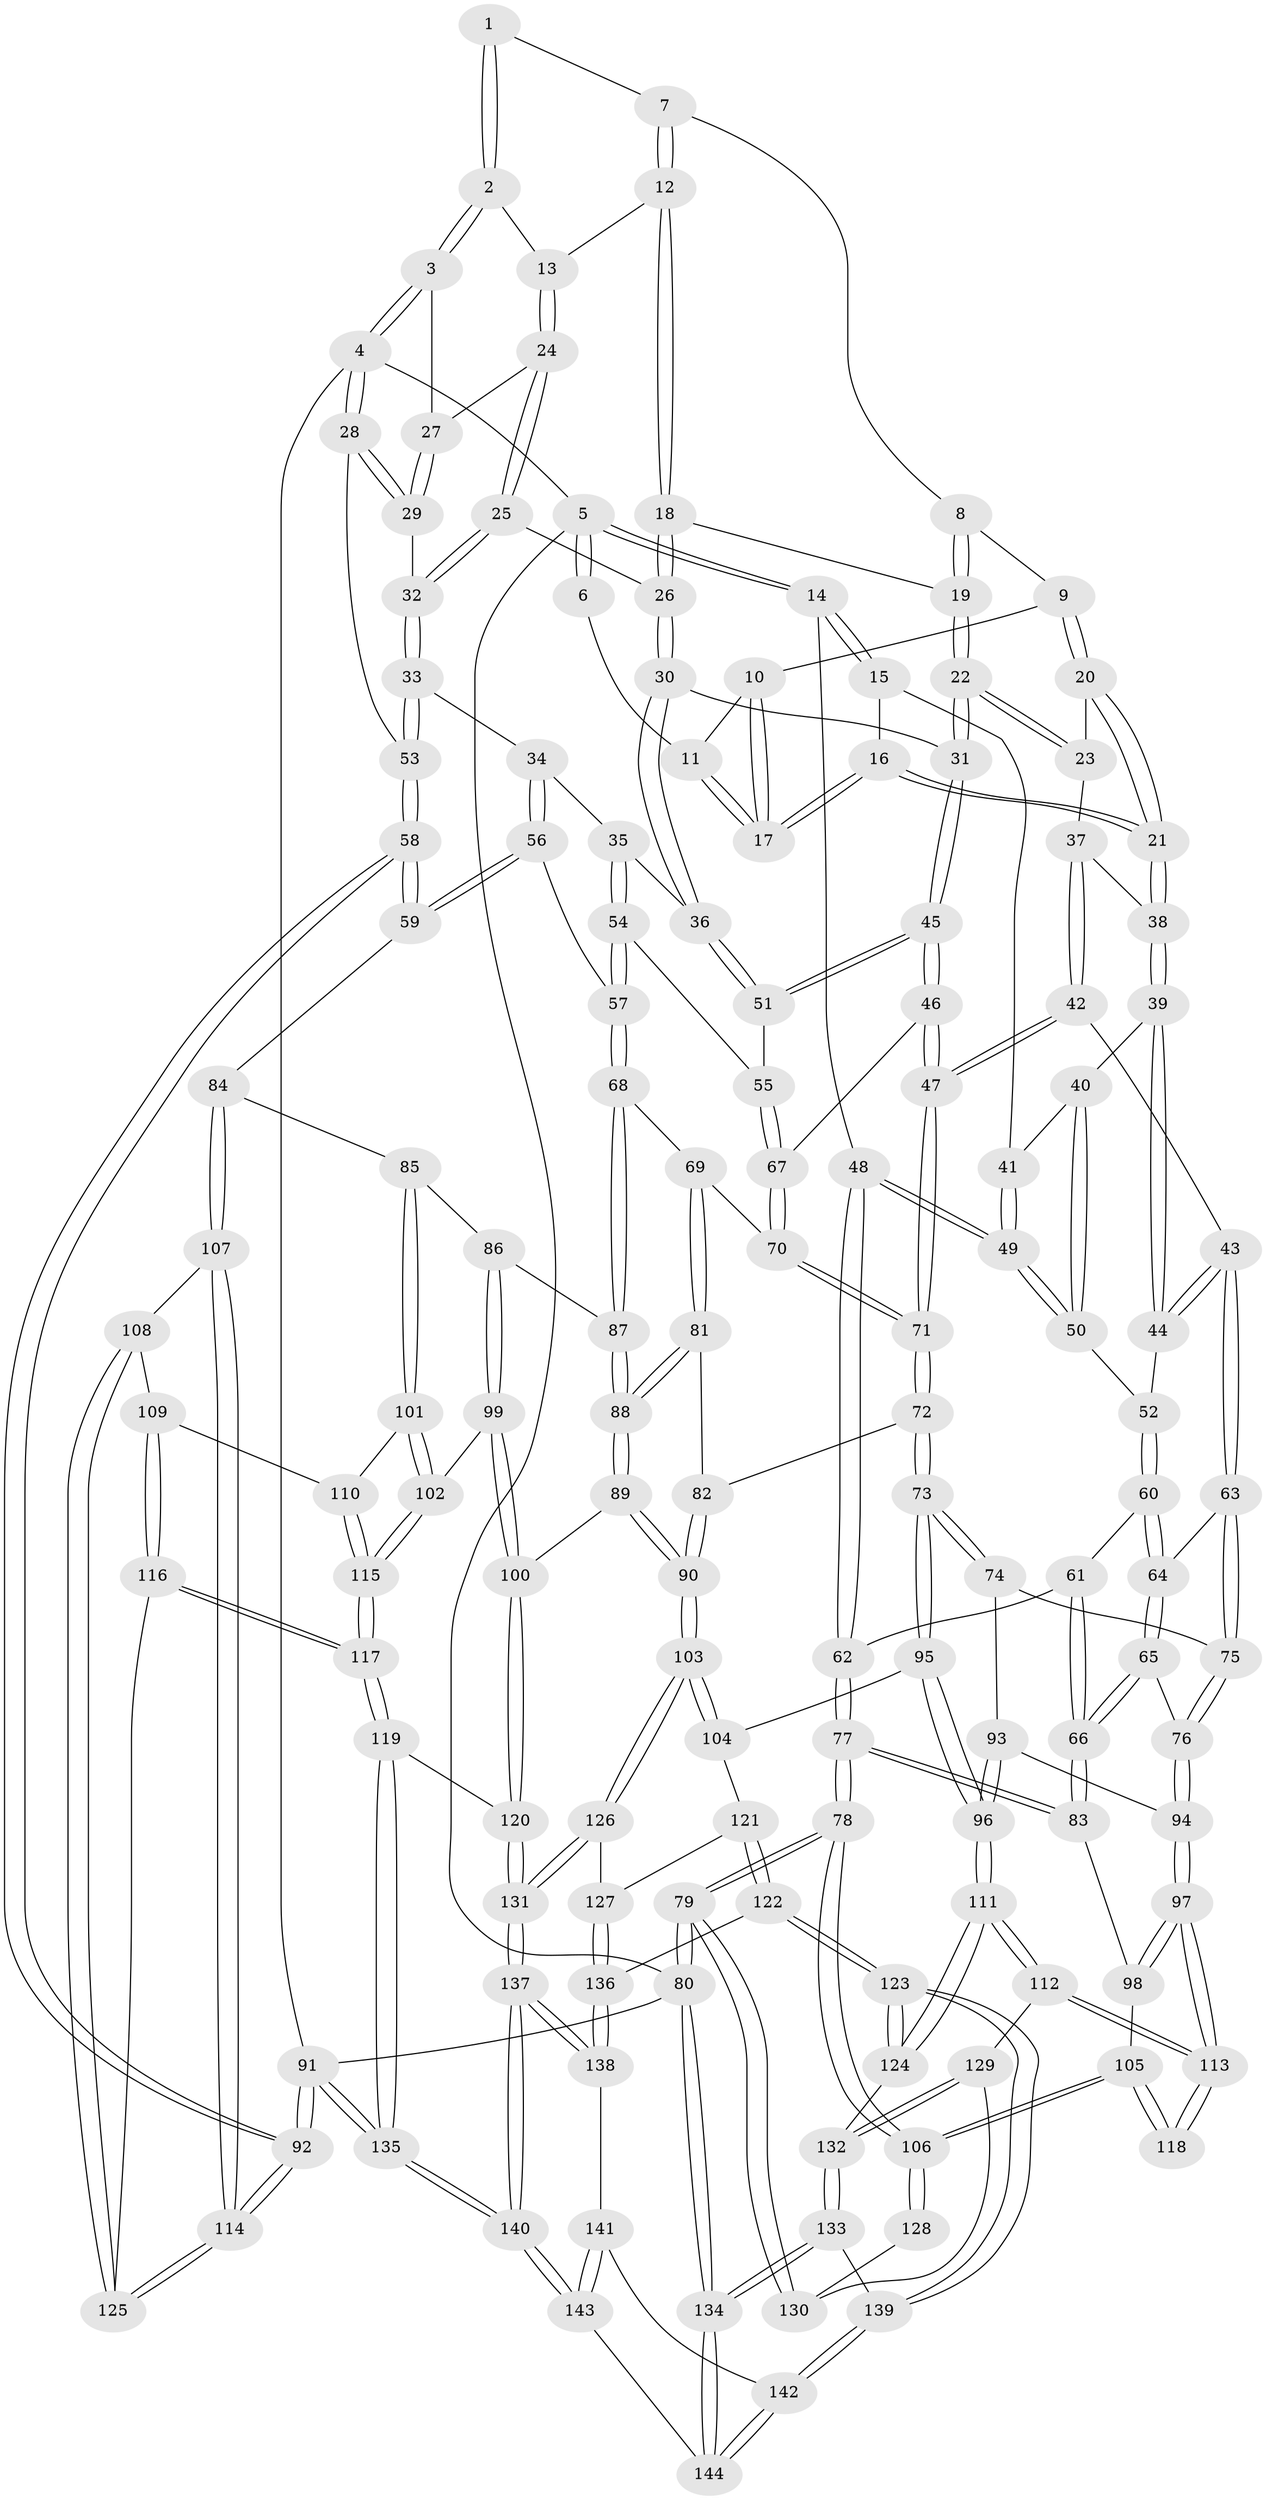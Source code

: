 // Generated by graph-tools (version 1.1) at 2025/51/03/09/25 03:51:04]
// undirected, 144 vertices, 357 edges
graph export_dot {
graph [start="1"]
  node [color=gray90,style=filled];
  1 [pos="+0.44147751399519325+0"];
  2 [pos="+0.8882977371028228+0"];
  3 [pos="+1+0"];
  4 [pos="+1+0"];
  5 [pos="+0+0"];
  6 [pos="+0.3456608466166434+0"];
  7 [pos="+0.4619734289695883+0"];
  8 [pos="+0.4422246476939509+0.09142552585768535"];
  9 [pos="+0.36420491046129705+0.09917186768349762"];
  10 [pos="+0.35233885622766287+0.0554939839427073"];
  11 [pos="+0.33445243331479735+0"];
  12 [pos="+0.5466238451869985+0.07340981682542681"];
  13 [pos="+0.6908836206308882+0.0719547346648645"];
  14 [pos="+0+0"];
  15 [pos="+0.20307986578666087+0.15879083081861164"];
  16 [pos="+0.20333874581245834+0.15889732808207585"];
  17 [pos="+0.21766148559475382+0.13447937715219657"];
  18 [pos="+0.5189991582999793+0.1278459546394212"];
  19 [pos="+0.4849704497424658+0.14598897288647533"];
  20 [pos="+0.3474288793197218+0.15260988555761443"];
  21 [pos="+0.20675897594563258+0.16288171254927686"];
  22 [pos="+0.44432192768384704+0.22632479041394024"];
  23 [pos="+0.3960514546735303+0.20224096977707967"];
  24 [pos="+0.691305081624155+0.12467709325645972"];
  25 [pos="+0.6838748660314159+0.15408267279474686"];
  26 [pos="+0.6129879717746579+0.18893942475567946"];
  27 [pos="+0.8007567218205505+0.15230261615160348"];
  28 [pos="+1+0.17156948624202767"];
  29 [pos="+0.8494886265979262+0.21254567794126097"];
  30 [pos="+0.5702807348255567+0.26412826124515454"];
  31 [pos="+0.4491415020895457+0.23948114520363065"];
  32 [pos="+0.7453886523354207+0.26809520046338076"];
  33 [pos="+0.7418836229243383+0.2855097926288814"];
  34 [pos="+0.7151612807857903+0.3389165482770144"];
  35 [pos="+0.6476552679633651+0.3445860169466224"];
  36 [pos="+0.6144773187037691+0.3424837255548432"];
  37 [pos="+0.29869072375941463+0.2607327769597133"];
  38 [pos="+0.2131243526472026+0.19967263959398532"];
  39 [pos="+0.19101650315084875+0.27991365492829984"];
  40 [pos="+0.1216630495393468+0.29221228604531263"];
  41 [pos="+0.06757261734967204+0.266965523255127"];
  42 [pos="+0.34878916973707774+0.39697522686217224"];
  43 [pos="+0.27610612734345974+0.3880815548258153"];
  44 [pos="+0.20616000872663565+0.333762391530716"];
  45 [pos="+0.396844053213408+0.39396035150283065"];
  46 [pos="+0.3842564821396159+0.4072684712652804"];
  47 [pos="+0.37930147992825086+0.411515978279171"];
  48 [pos="+0+0.2349419213955093"];
  49 [pos="+0+0.26158613800581826"];
  50 [pos="+0.09280909834539641+0.3907090936042198"];
  51 [pos="+0.5830929360663137+0.37379139273009837"];
  52 [pos="+0.10325494831063828+0.4007402193689469"];
  53 [pos="+1+0.39304547090660186"];
  54 [pos="+0.6490841180083179+0.45010817120063934"];
  55 [pos="+0.5822655037601456+0.46441358236679803"];
  56 [pos="+0.8081117346061044+0.4928575299492778"];
  57 [pos="+0.7434498068326744+0.5307362068783267"];
  58 [pos="+1+0.5080671494240309"];
  59 [pos="+0.9921918128841247+0.5194423766940004"];
  60 [pos="+0.10794875878978258+0.42144161686303694"];
  61 [pos="+0.06790465797228071+0.45806981830117244"];
  62 [pos="+0+0.3484305858772267"];
  63 [pos="+0.17651657436766718+0.46786150940273735"];
  64 [pos="+0.13990025539190787+0.45319494426604795"];
  65 [pos="+0.06307212100929044+0.5955869330397543"];
  66 [pos="+0+0.5808724024046256"];
  67 [pos="+0.5805392812237399+0.47148670724798486"];
  68 [pos="+0.7434368930289629+0.5307464927384424"];
  69 [pos="+0.6352534021687366+0.5498480567249692"];
  70 [pos="+0.581192786453185+0.5010281672240906"];
  71 [pos="+0.38478078054861714+0.5658704522665685"];
  72 [pos="+0.3844719941861102+0.5669871976871216"];
  73 [pos="+0.3832003722758719+0.5689309928135226"];
  74 [pos="+0.2648905286783124+0.5788665955321666"];
  75 [pos="+0.20927808008840643+0.554573097519766"];
  76 [pos="+0.07940505424164432+0.6034128153602214"];
  77 [pos="+0+0.5751609140995376"];
  78 [pos="+0+0.8761750240652442"];
  79 [pos="+0+1"];
  80 [pos="+0+1"];
  81 [pos="+0.6075030528282652+0.6008786687613272"];
  82 [pos="+0.5129365750828546+0.6052235272007888"];
  83 [pos="+0+0.5852372845415112"];
  84 [pos="+0.8603367321586526+0.6771809121597249"];
  85 [pos="+0.77179421962154+0.686062613250435"];
  86 [pos="+0.7362052451445633+0.6626676841392235"];
  87 [pos="+0.7253118886996074+0.6438224779270618"];
  88 [pos="+0.6196757996246715+0.6881358431153779"];
  89 [pos="+0.5956150565131226+0.7532933658297513"];
  90 [pos="+0.5955851101944266+0.7533008080951511"];
  91 [pos="+1+1"];
  92 [pos="+1+1"];
  93 [pos="+0.22528804243357584+0.6440371182646702"];
  94 [pos="+0.12295052281730132+0.6859326169277339"];
  95 [pos="+0.3894016337522266+0.6481434520415571"];
  96 [pos="+0.23424657666658433+0.7331593526009824"];
  97 [pos="+0.12707264036957655+0.7456874148498275"];
  98 [pos="+0.023256004263748655+0.7063712179865435"];
  99 [pos="+0.7036938096634979+0.739819926966859"];
  100 [pos="+0.6084486720013423+0.7596324504623678"];
  101 [pos="+0.7617939874343506+0.7383869480557851"];
  102 [pos="+0.7169045833094272+0.7443312150051865"];
  103 [pos="+0.5869857510996184+0.7569800586052058"];
  104 [pos="+0.3909884363222029+0.6528658237241323"];
  105 [pos="+0.020343155194587247+0.7507537760211804"];
  106 [pos="+0+0.8405965275282387"];
  107 [pos="+0.8465836700615553+0.7432156205880088"];
  108 [pos="+0.8276616724474904+0.7532381953477336"];
  109 [pos="+0.787999897030854+0.7498785623254728"];
  110 [pos="+0.7621871509228006+0.7387766444351384"];
  111 [pos="+0.19569722066551676+0.8024066421831413"];
  112 [pos="+0.13536540077094836+0.7701135847992653"];
  113 [pos="+0.13227856579665845+0.7666364766432321"];
  114 [pos="+1+0.9706496286558693"];
  115 [pos="+0.7535416712503339+0.823735081016912"];
  116 [pos="+0.7569616894666021+0.8344751929718569"];
  117 [pos="+0.755849102748077+0.834513535570637"];
  118 [pos="+0.12217684945121003+0.7676890411730217"];
  119 [pos="+0.7076785229336048+0.8597337407555651"];
  120 [pos="+0.691296650691183+0.8591089608301287"];
  121 [pos="+0.38270802759986383+0.7357618697878341"];
  122 [pos="+0.3249938957539159+0.8413001482123608"];
  123 [pos="+0.2743455609479891+0.8772706273144484"];
  124 [pos="+0.20363163114212518+0.8139698742366606"];
  125 [pos="+0.7848193878292672+0.8371773302538795"];
  126 [pos="+0.5402491475107829+0.8153319065711735"];
  127 [pos="+0.514292401169482+0.833343195490889"];
  128 [pos="+0.014000916854481085+0.809354010344708"];
  129 [pos="+0.07069577249597307+0.8508201036420153"];
  130 [pos="+0.07030400743991212+0.8509845736422216"];
  131 [pos="+0.6338444028978015+0.9424305845495135"];
  132 [pos="+0.1040822092898705+0.9039493502666847"];
  133 [pos="+0.07543302870664574+0.9902117272296269"];
  134 [pos="+0+1"];
  135 [pos="+1+1"];
  136 [pos="+0.4891440594625793+0.8752343337233377"];
  137 [pos="+0.6333618476145146+0.9442296204560602"];
  138 [pos="+0.49053427676439687+0.9060681715618595"];
  139 [pos="+0.2744434035898589+0.8895371485924435"];
  140 [pos="+0.6637514032554883+1"];
  141 [pos="+0.48888353215477487+0.9114973809814687"];
  142 [pos="+0.31429984436590275+1"];
  143 [pos="+0.575671589974171+1"];
  144 [pos="+0.32083371586887344+1"];
  1 -- 2;
  1 -- 2;
  1 -- 7;
  2 -- 3;
  2 -- 3;
  2 -- 13;
  3 -- 4;
  3 -- 4;
  3 -- 27;
  4 -- 5;
  4 -- 28;
  4 -- 28;
  4 -- 91;
  5 -- 6;
  5 -- 6;
  5 -- 14;
  5 -- 14;
  5 -- 80;
  6 -- 11;
  7 -- 8;
  7 -- 12;
  7 -- 12;
  8 -- 9;
  8 -- 19;
  8 -- 19;
  9 -- 10;
  9 -- 20;
  9 -- 20;
  10 -- 11;
  10 -- 17;
  10 -- 17;
  11 -- 17;
  11 -- 17;
  12 -- 13;
  12 -- 18;
  12 -- 18;
  13 -- 24;
  13 -- 24;
  14 -- 15;
  14 -- 15;
  14 -- 48;
  15 -- 16;
  15 -- 41;
  16 -- 17;
  16 -- 17;
  16 -- 21;
  16 -- 21;
  18 -- 19;
  18 -- 26;
  18 -- 26;
  19 -- 22;
  19 -- 22;
  20 -- 21;
  20 -- 21;
  20 -- 23;
  21 -- 38;
  21 -- 38;
  22 -- 23;
  22 -- 23;
  22 -- 31;
  22 -- 31;
  23 -- 37;
  24 -- 25;
  24 -- 25;
  24 -- 27;
  25 -- 26;
  25 -- 32;
  25 -- 32;
  26 -- 30;
  26 -- 30;
  27 -- 29;
  27 -- 29;
  28 -- 29;
  28 -- 29;
  28 -- 53;
  29 -- 32;
  30 -- 31;
  30 -- 36;
  30 -- 36;
  31 -- 45;
  31 -- 45;
  32 -- 33;
  32 -- 33;
  33 -- 34;
  33 -- 53;
  33 -- 53;
  34 -- 35;
  34 -- 56;
  34 -- 56;
  35 -- 36;
  35 -- 54;
  35 -- 54;
  36 -- 51;
  36 -- 51;
  37 -- 38;
  37 -- 42;
  37 -- 42;
  38 -- 39;
  38 -- 39;
  39 -- 40;
  39 -- 44;
  39 -- 44;
  40 -- 41;
  40 -- 50;
  40 -- 50;
  41 -- 49;
  41 -- 49;
  42 -- 43;
  42 -- 47;
  42 -- 47;
  43 -- 44;
  43 -- 44;
  43 -- 63;
  43 -- 63;
  44 -- 52;
  45 -- 46;
  45 -- 46;
  45 -- 51;
  45 -- 51;
  46 -- 47;
  46 -- 47;
  46 -- 67;
  47 -- 71;
  47 -- 71;
  48 -- 49;
  48 -- 49;
  48 -- 62;
  48 -- 62;
  49 -- 50;
  49 -- 50;
  50 -- 52;
  51 -- 55;
  52 -- 60;
  52 -- 60;
  53 -- 58;
  53 -- 58;
  54 -- 55;
  54 -- 57;
  54 -- 57;
  55 -- 67;
  55 -- 67;
  56 -- 57;
  56 -- 59;
  56 -- 59;
  57 -- 68;
  57 -- 68;
  58 -- 59;
  58 -- 59;
  58 -- 92;
  58 -- 92;
  59 -- 84;
  60 -- 61;
  60 -- 64;
  60 -- 64;
  61 -- 62;
  61 -- 66;
  61 -- 66;
  62 -- 77;
  62 -- 77;
  63 -- 64;
  63 -- 75;
  63 -- 75;
  64 -- 65;
  64 -- 65;
  65 -- 66;
  65 -- 66;
  65 -- 76;
  66 -- 83;
  66 -- 83;
  67 -- 70;
  67 -- 70;
  68 -- 69;
  68 -- 87;
  68 -- 87;
  69 -- 70;
  69 -- 81;
  69 -- 81;
  70 -- 71;
  70 -- 71;
  71 -- 72;
  71 -- 72;
  72 -- 73;
  72 -- 73;
  72 -- 82;
  73 -- 74;
  73 -- 74;
  73 -- 95;
  73 -- 95;
  74 -- 75;
  74 -- 93;
  75 -- 76;
  75 -- 76;
  76 -- 94;
  76 -- 94;
  77 -- 78;
  77 -- 78;
  77 -- 83;
  77 -- 83;
  78 -- 79;
  78 -- 79;
  78 -- 106;
  78 -- 106;
  79 -- 80;
  79 -- 80;
  79 -- 130;
  79 -- 130;
  80 -- 134;
  80 -- 134;
  80 -- 91;
  81 -- 82;
  81 -- 88;
  81 -- 88;
  82 -- 90;
  82 -- 90;
  83 -- 98;
  84 -- 85;
  84 -- 107;
  84 -- 107;
  85 -- 86;
  85 -- 101;
  85 -- 101;
  86 -- 87;
  86 -- 99;
  86 -- 99;
  87 -- 88;
  87 -- 88;
  88 -- 89;
  88 -- 89;
  89 -- 90;
  89 -- 90;
  89 -- 100;
  90 -- 103;
  90 -- 103;
  91 -- 92;
  91 -- 92;
  91 -- 135;
  91 -- 135;
  92 -- 114;
  92 -- 114;
  93 -- 94;
  93 -- 96;
  93 -- 96;
  94 -- 97;
  94 -- 97;
  95 -- 96;
  95 -- 96;
  95 -- 104;
  96 -- 111;
  96 -- 111;
  97 -- 98;
  97 -- 98;
  97 -- 113;
  97 -- 113;
  98 -- 105;
  99 -- 100;
  99 -- 100;
  99 -- 102;
  100 -- 120;
  100 -- 120;
  101 -- 102;
  101 -- 102;
  101 -- 110;
  102 -- 115;
  102 -- 115;
  103 -- 104;
  103 -- 104;
  103 -- 126;
  103 -- 126;
  104 -- 121;
  105 -- 106;
  105 -- 106;
  105 -- 118;
  105 -- 118;
  106 -- 128;
  106 -- 128;
  107 -- 108;
  107 -- 114;
  107 -- 114;
  108 -- 109;
  108 -- 125;
  108 -- 125;
  109 -- 110;
  109 -- 116;
  109 -- 116;
  110 -- 115;
  110 -- 115;
  111 -- 112;
  111 -- 112;
  111 -- 124;
  111 -- 124;
  112 -- 113;
  112 -- 113;
  112 -- 129;
  113 -- 118;
  113 -- 118;
  114 -- 125;
  114 -- 125;
  115 -- 117;
  115 -- 117;
  116 -- 117;
  116 -- 117;
  116 -- 125;
  117 -- 119;
  117 -- 119;
  119 -- 120;
  119 -- 135;
  119 -- 135;
  120 -- 131;
  120 -- 131;
  121 -- 122;
  121 -- 122;
  121 -- 127;
  122 -- 123;
  122 -- 123;
  122 -- 136;
  123 -- 124;
  123 -- 124;
  123 -- 139;
  123 -- 139;
  124 -- 132;
  126 -- 127;
  126 -- 131;
  126 -- 131;
  127 -- 136;
  127 -- 136;
  128 -- 130;
  129 -- 130;
  129 -- 132;
  129 -- 132;
  131 -- 137;
  131 -- 137;
  132 -- 133;
  132 -- 133;
  133 -- 134;
  133 -- 134;
  133 -- 139;
  134 -- 144;
  134 -- 144;
  135 -- 140;
  135 -- 140;
  136 -- 138;
  136 -- 138;
  137 -- 138;
  137 -- 138;
  137 -- 140;
  137 -- 140;
  138 -- 141;
  139 -- 142;
  139 -- 142;
  140 -- 143;
  140 -- 143;
  141 -- 142;
  141 -- 143;
  141 -- 143;
  142 -- 144;
  142 -- 144;
  143 -- 144;
}
